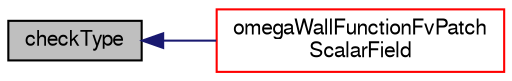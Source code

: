 digraph "checkType"
{
  bgcolor="transparent";
  edge [fontname="FreeSans",fontsize="10",labelfontname="FreeSans",labelfontsize="10"];
  node [fontname="FreeSans",fontsize="10",shape=record];
  rankdir="LR";
  Node309 [label="checkType",height=0.2,width=0.4,color="black", fillcolor="grey75", style="filled", fontcolor="black"];
  Node309 -> Node310 [dir="back",color="midnightblue",fontsize="10",style="solid",fontname="FreeSans"];
  Node310 [label="omegaWallFunctionFvPatch\lScalarField",height=0.2,width=0.4,color="red",URL="$a30726.html#a26075cd96383142b2b7e83a130df61b0",tooltip="Construct from patch and internal field. "];
}
